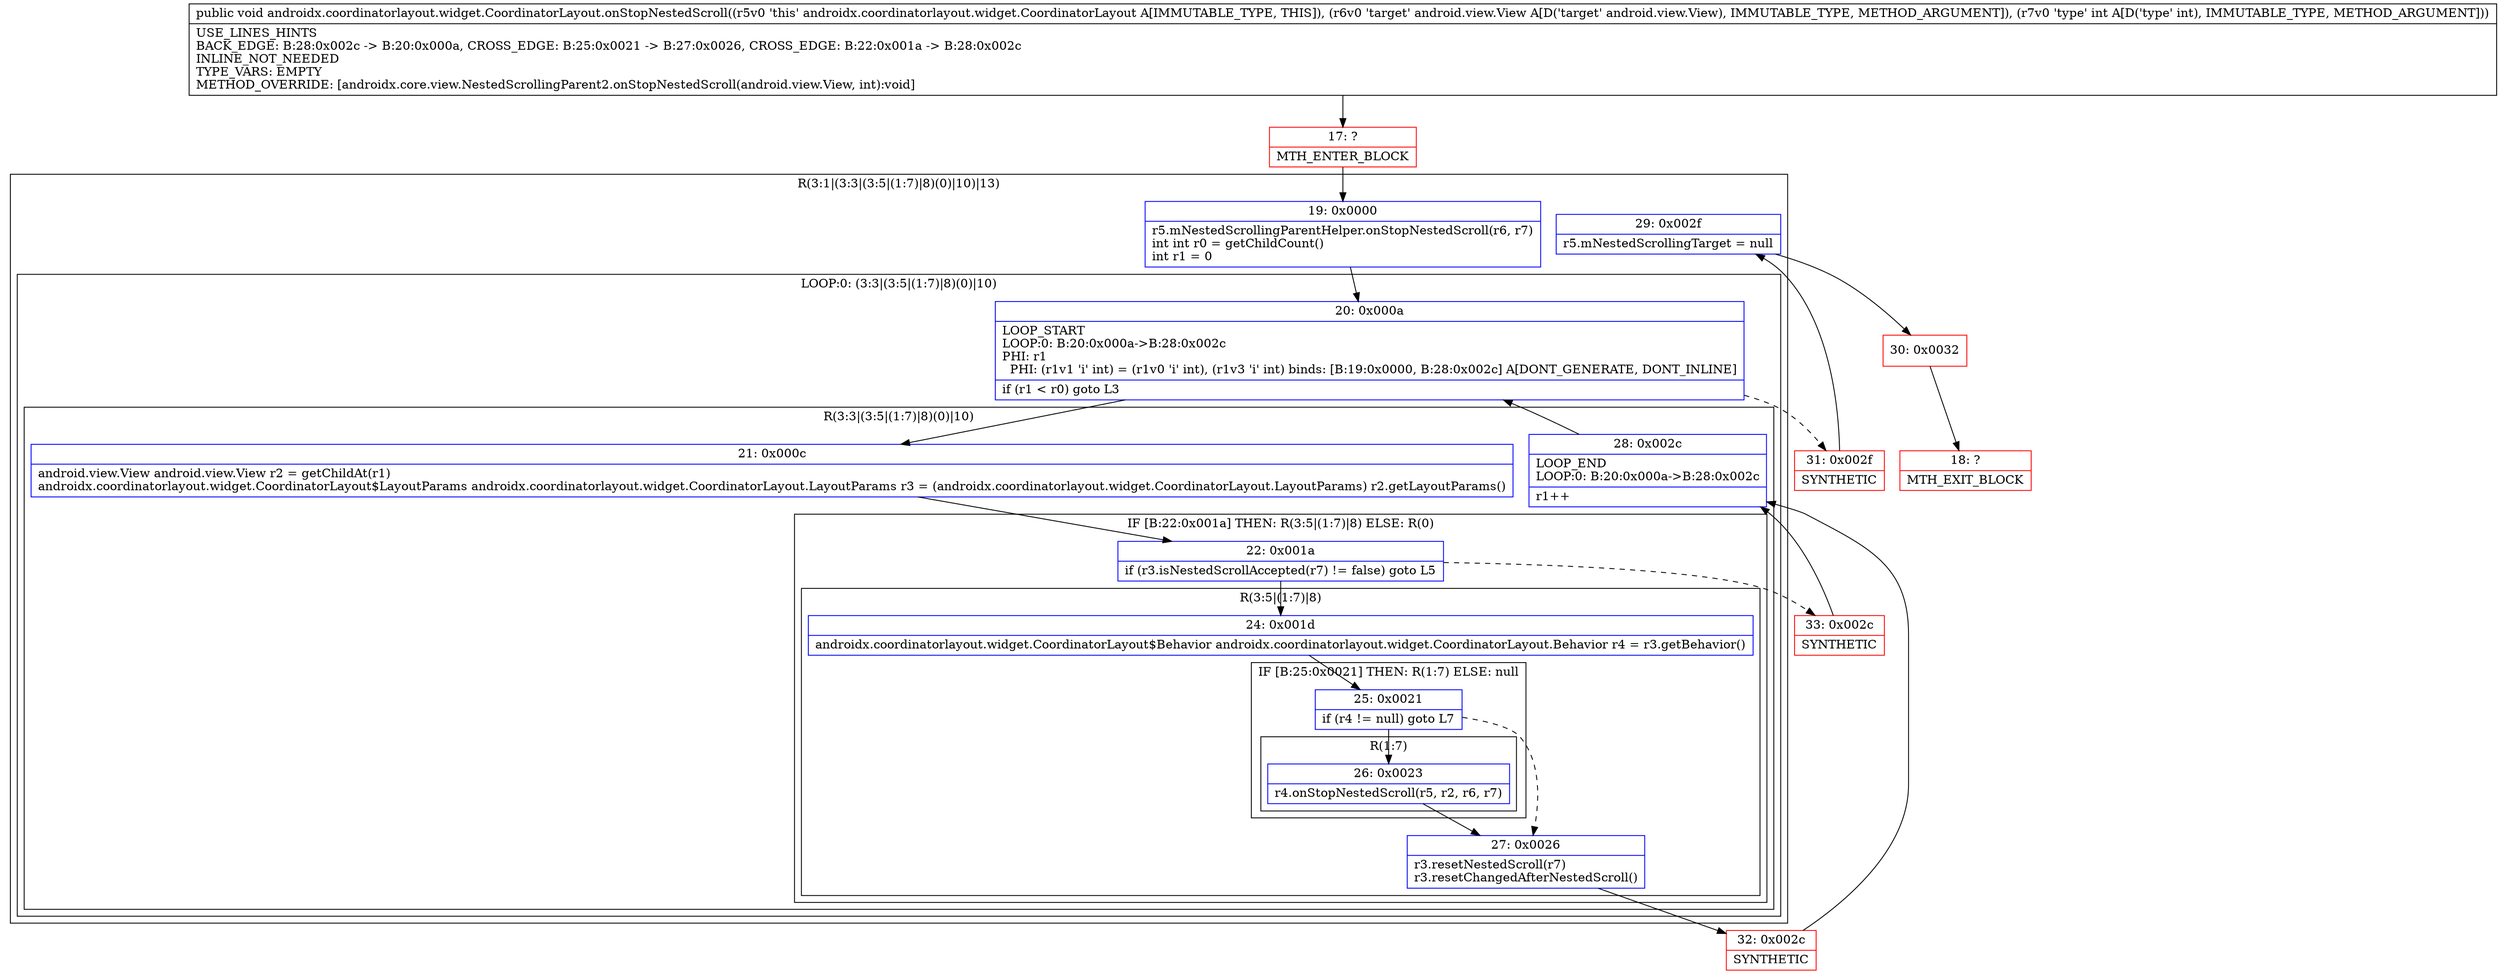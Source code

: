 digraph "CFG forandroidx.coordinatorlayout.widget.CoordinatorLayout.onStopNestedScroll(Landroid\/view\/View;I)V" {
subgraph cluster_Region_622173125 {
label = "R(3:1|(3:3|(3:5|(1:7)|8)(0)|10)|13)";
node [shape=record,color=blue];
Node_19 [shape=record,label="{19\:\ 0x0000|r5.mNestedScrollingParentHelper.onStopNestedScroll(r6, r7)\lint int r0 = getChildCount()\lint r1 = 0\l}"];
subgraph cluster_LoopRegion_1633361945 {
label = "LOOP:0: (3:3|(3:5|(1:7)|8)(0)|10)";
node [shape=record,color=blue];
Node_20 [shape=record,label="{20\:\ 0x000a|LOOP_START\lLOOP:0: B:20:0x000a\-\>B:28:0x002c\lPHI: r1 \l  PHI: (r1v1 'i' int) = (r1v0 'i' int), (r1v3 'i' int) binds: [B:19:0x0000, B:28:0x002c] A[DONT_GENERATE, DONT_INLINE]\l|if (r1 \< r0) goto L3\l}"];
subgraph cluster_Region_121909440 {
label = "R(3:3|(3:5|(1:7)|8)(0)|10)";
node [shape=record,color=blue];
Node_21 [shape=record,label="{21\:\ 0x000c|android.view.View android.view.View r2 = getChildAt(r1)\landroidx.coordinatorlayout.widget.CoordinatorLayout$LayoutParams androidx.coordinatorlayout.widget.CoordinatorLayout.LayoutParams r3 = (androidx.coordinatorlayout.widget.CoordinatorLayout.LayoutParams) r2.getLayoutParams()\l}"];
subgraph cluster_IfRegion_322920255 {
label = "IF [B:22:0x001a] THEN: R(3:5|(1:7)|8) ELSE: R(0)";
node [shape=record,color=blue];
Node_22 [shape=record,label="{22\:\ 0x001a|if (r3.isNestedScrollAccepted(r7) != false) goto L5\l}"];
subgraph cluster_Region_735899305 {
label = "R(3:5|(1:7)|8)";
node [shape=record,color=blue];
Node_24 [shape=record,label="{24\:\ 0x001d|androidx.coordinatorlayout.widget.CoordinatorLayout$Behavior androidx.coordinatorlayout.widget.CoordinatorLayout.Behavior r4 = r3.getBehavior()\l}"];
subgraph cluster_IfRegion_230164770 {
label = "IF [B:25:0x0021] THEN: R(1:7) ELSE: null";
node [shape=record,color=blue];
Node_25 [shape=record,label="{25\:\ 0x0021|if (r4 != null) goto L7\l}"];
subgraph cluster_Region_444412934 {
label = "R(1:7)";
node [shape=record,color=blue];
Node_26 [shape=record,label="{26\:\ 0x0023|r4.onStopNestedScroll(r5, r2, r6, r7)\l}"];
}
}
Node_27 [shape=record,label="{27\:\ 0x0026|r3.resetNestedScroll(r7)\lr3.resetChangedAfterNestedScroll()\l}"];
}
subgraph cluster_Region_1444204213 {
label = "R(0)";
node [shape=record,color=blue];
}
}
Node_28 [shape=record,label="{28\:\ 0x002c|LOOP_END\lLOOP:0: B:20:0x000a\-\>B:28:0x002c\l|r1++\l}"];
}
}
Node_29 [shape=record,label="{29\:\ 0x002f|r5.mNestedScrollingTarget = null\l}"];
}
Node_17 [shape=record,color=red,label="{17\:\ ?|MTH_ENTER_BLOCK\l}"];
Node_32 [shape=record,color=red,label="{32\:\ 0x002c|SYNTHETIC\l}"];
Node_33 [shape=record,color=red,label="{33\:\ 0x002c|SYNTHETIC\l}"];
Node_31 [shape=record,color=red,label="{31\:\ 0x002f|SYNTHETIC\l}"];
Node_30 [shape=record,color=red,label="{30\:\ 0x0032}"];
Node_18 [shape=record,color=red,label="{18\:\ ?|MTH_EXIT_BLOCK\l}"];
MethodNode[shape=record,label="{public void androidx.coordinatorlayout.widget.CoordinatorLayout.onStopNestedScroll((r5v0 'this' androidx.coordinatorlayout.widget.CoordinatorLayout A[IMMUTABLE_TYPE, THIS]), (r6v0 'target' android.view.View A[D('target' android.view.View), IMMUTABLE_TYPE, METHOD_ARGUMENT]), (r7v0 'type' int A[D('type' int), IMMUTABLE_TYPE, METHOD_ARGUMENT]))  | USE_LINES_HINTS\lBACK_EDGE: B:28:0x002c \-\> B:20:0x000a, CROSS_EDGE: B:25:0x0021 \-\> B:27:0x0026, CROSS_EDGE: B:22:0x001a \-\> B:28:0x002c\lINLINE_NOT_NEEDED\lTYPE_VARS: EMPTY\lMETHOD_OVERRIDE: [androidx.core.view.NestedScrollingParent2.onStopNestedScroll(android.view.View, int):void]\l}"];
MethodNode -> Node_17;Node_19 -> Node_20;
Node_20 -> Node_21;
Node_20 -> Node_31[style=dashed];
Node_21 -> Node_22;
Node_22 -> Node_24;
Node_22 -> Node_33[style=dashed];
Node_24 -> Node_25;
Node_25 -> Node_26;
Node_25 -> Node_27[style=dashed];
Node_26 -> Node_27;
Node_27 -> Node_32;
Node_28 -> Node_20;
Node_29 -> Node_30;
Node_17 -> Node_19;
Node_32 -> Node_28;
Node_33 -> Node_28;
Node_31 -> Node_29;
Node_30 -> Node_18;
}

